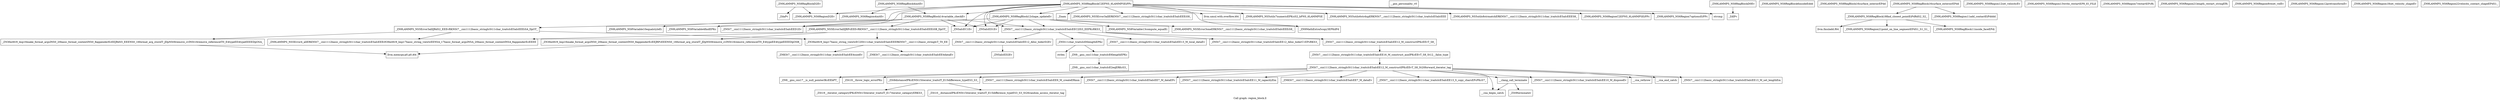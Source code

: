 digraph "Call graph: region_block.ll" {
	label="Call graph: region_block.ll";

	Node0x555e8ae27f10 [shape=record,label="{_ZN9LAMMPS_NS8RegBlockC2EPNS_6LAMMPSEiPPc}"];
	Node0x555e8ae27f10 -> Node0x555e8ae172a0;
	Node0x555e8ae27f10 -> Node0x555e8ae28340;
	Node0x555e8ae27f10 -> Node0x555e8ae281f0;
	Node0x555e8ae27f10 -> Node0x555e8ad02240;
	Node0x555e8ae27f10 -> Node0x555e8ae27f50;
	Node0x555e8ae27f10 -> Node0x555e8acfdcc0;
	Node0x555e8ae27f10 -> Node0x555e8ad1f960;
	Node0x555e8ae27f10 -> Node0x555e8ad07830;
	Node0x555e8ae27f10 -> Node0x555e8acbc2d0;
	Node0x555e8ae27f10 -> Node0x555e8acfd670;
	Node0x555e8ae27f10 -> Node0x555e8acfce60;
	Node0x555e8ae27f10 -> Node0x555e8ad18550;
	Node0x555e8ae27f10 -> Node0x555e8ad48680;
	Node0x555e8ae27f10 -> Node0x555e8acfe0f0;
	Node0x555e8ae27f10 -> Node0x555e8acfd550;
	Node0x555e8ae27f10 -> Node0x555e8acfd3d0;
	Node0x555e8ae27f10 -> Node0x555e8acfe060;
	Node0x555e8ae27f10 -> Node0x555e8acfd5e0;
	Node0x555e8ae172a0 [shape=record,label="{_ZN9LAMMPS_NS6RegionC2EPNS_6LAMMPSEiPPc}"];
	Node0x555e8ae28340 [shape=record,label="{_ZN9LAMMPS_NS6Region7optionsEiPPc}"];
	Node0x555e8ad08f50 [shape=record,label="{__gxx_personality_v0}"];
	Node0x555e8ae281f0 [shape=record,label="{strcmp}"];
	Node0x555e8acbc2d0 [shape=record,label="{_ZN9LAMMPS_NS5Error3allERKNSt7__cxx1112basic_stringIcSt11char_traitsIcESaIcEEEiS8_}"];
	Node0x555e8ae27f50 [shape=record,label="{_ZNSaIcEC1Ev}"];
	Node0x555e8acfdcc0 [shape=record,label="{_ZNSt7__cxx1112basic_stringIcSt11char_traitsIcESaIcEEC2IS3_EEPKcRKS3_}"];
	Node0x555e8acfdcc0 -> Node0x555e8ad0d0c0;
	Node0x555e8acfdcc0 -> Node0x555e8ad0fa00;
	Node0x555e8acfdcc0 -> Node0x555e8ad12c30;
	Node0x555e8acfdcc0 -> Node0x555e8ad13e60;
	Node0x555e8acfdcc0 -> Node0x555e8ad14640;
	Node0x555e8acfd670 [shape=record,label="{_ZNSt7__cxx1112basic_stringIcSt11char_traitsIcESaIcEED1Ev}"];
	Node0x555e8acfce60 [shape=record,label="{_ZNSaIcED1Ev}"];
	Node0x555e8acfd5e0 [shape=record,label="{_ZN9LAMMPS_NS5utils8strmatchERKNSt7__cxx1112basic_stringIcSt11char_traitsIcESaIcEEES8_}"];
	Node0x555e8acfe060 [shape=record,label="{_ZN9LAMMPS_NS5utils6strdupERKNSt7__cxx1112basic_stringIcSt11char_traitsIcESaIcEEE}"];
	Node0x555e8acfd3d0 [shape=record,label="{_ZN9LAMMPS_NS5utils7numericEPKciS2_bPNS_6LAMMPSE}"];
	Node0x555e8acfd550 [shape=record,label="{_ZN9LAMMPS_NS8RegBlock14variable_checkEv}"];
	Node0x555e8acfd550 -> Node0x555e8ae30150;
	Node0x555e8acfd550 -> Node0x555e8ae27f50;
	Node0x555e8acfd550 -> Node0x555e8acfdcc0;
	Node0x555e8acfd550 -> Node0x555e8acfce60;
	Node0x555e8acfd550 -> Node0x555e8acfd670;
	Node0x555e8acfd550 -> Node0x555e8ad18090;
	Node0x555e8acfd550 -> Node0x555e8ae31c00;
	Node0x555e8acfe0f0 [shape=record,label="{_ZN9LAMMPS_NS8RegBlock12shape_updateEv}"];
	Node0x555e8acfe0f0 -> Node0x555e8ad18dc0;
	Node0x555e8acfe0f0 -> Node0x555e8ad1f960;
	Node0x555e8acfe0f0 -> Node0x555e8acfce60;
	Node0x555e8acfe0f0 -> Node0x555e8acfd670;
	Node0x555e8acfe0f0 -> Node0x555e8ad18730;
	Node0x555e8acfe0f0 -> Node0x555e8acfdcc0;
	Node0x555e8acfe0f0 -> Node0x555e8ae27f50;
	Node0x555e8ad48680 [shape=record,label="{_ZN9LAMMPS_NS5Error3allIJRdS2_EEEvRKNSt7__cxx1112basic_stringIcSt11char_traitsIcESaIcEEEiSA_DpOT_}"];
	Node0x555e8ad48680 -> Node0x555e8ad1b450;
	Node0x555e8ad48680 -> Node0x555e8ad1c650;
	Node0x555e8ad48680 -> Node0x555e8ad1e760;
	Node0x555e8ad18550 [shape=record,label="{llvm.umul.with.overflow.i64}"];
	Node0x555e8ad07830 [shape=record,label="{_Znam}"];
	Node0x555e8ad1f960 [shape=record,label="{_ZN9MathExtra5copy3EPKdPd}"];
	Node0x555e8ad02240 [shape=record,label="{_ZN9LAMMPS_NS6RegionD2Ev}"];
	Node0x555e8ad1f680 [shape=record,label="{_ZN9LAMMPS_NS8RegBlockD2Ev}"];
	Node0x555e8ad1f680 -> Node0x555e8ad20f10;
	Node0x555e8ad1f680 -> Node0x555e8ad02240;
	Node0x555e8ad20f10 [shape=record,label="{_ZdaPv}"];
	Node0x555e8ad22850 [shape=record,label="{_ZN9LAMMPS_NS8RegBlockD0Ev}"];
	Node0x555e8ad22850 -> Node0x555e8ad243e0;
	Node0x555e8ad243e0 [shape=record,label="{_ZdlPv}"];
	Node0x555e8ad24bb0 [shape=record,label="{_ZN9LAMMPS_NS8RegBlock4initEv}"];
	Node0x555e8ad24bb0 -> Node0x555e8ad25dc0;
	Node0x555e8ad24bb0 -> Node0x555e8acfd550;
	Node0x555e8ad25dc0 [shape=record,label="{_ZN9LAMMPS_NS6Region4initEv}"];
	Node0x555e8ad28c50 [shape=record,label="{_ZN9LAMMPS_NS8RegBlock6insideEddd}"];
	Node0x555e8ad292f0 [shape=record,label="{_ZN9LAMMPS_NS8RegBlock16surface_interiorEPdd}"];
	Node0x555e8ad2afb0 [shape=record,label="{_ZN9LAMMPS_NS8RegBlock16surface_exteriorEPdd}"];
	Node0x555e8ad2afb0 -> Node0x555e8ad2c0d0;
	Node0x555e8ad2afb0 -> Node0x555e8ad2d640;
	Node0x555e8ad2c0d0 [shape=record,label="{_ZN9LAMMPS_NS8RegBlock18find_closest_pointEiPdRdS2_S2_}"];
	Node0x555e8ad2c0d0 -> Node0x555e8ad2e4c0;
	Node0x555e8ad2c0d0 -> Node0x555e8ad36720;
	Node0x555e8ad2c0d0 -> Node0x555e8ad35450;
	Node0x555e8ad2d640 [shape=record,label="{_ZN9LAMMPS_NS6Region11add_contactEiPdddd}"];
	Node0x555e8ad18dc0 [shape=record,label="{_ZN9LAMMPS_NS8Variable13compute_equalEi}"];
	Node0x555e8ad18730 [shape=record,label="{_ZN9LAMMPS_NS5Error3oneERKNSt7__cxx1112basic_stringIcSt11char_traitsIcESaIcEEEiS8_}"];
	Node0x555e8ae30150 [shape=record,label="{_ZN9LAMMPS_NS8Variable4findEPKc}"];
	Node0x555e8ad18090 [shape=record,label="{_ZN9LAMMPS_NS5Error3allIJRPcEEEvRKNSt7__cxx1112basic_stringIcSt11char_traitsIcESaIcEEEiSB_DpOT_}"];
	Node0x555e8ad18090 -> Node0x555e8ad1b450;
	Node0x555e8ad18090 -> Node0x555e8ad39800;
	Node0x555e8ad18090 -> Node0x555e8ad1e760;
	Node0x555e8ae31c00 [shape=record,label="{_ZN9LAMMPS_NS8Variable10equalstyleEi}"];
	Node0x555e8ad2e4c0 [shape=record,label="{llvm.fmuladd.f64}"];
	Node0x555e8ad35450 [shape=record,label="{_ZN9LAMMPS_NS8RegBlock11inside_faceEPdi}"];
	Node0x555e8ad36720 [shape=record,label="{_ZN9LAMMPS_NS6Region21point_on_line_segmentEPdS1_S1_S1_}"];
	Node0x555e8ad3ad70 [shape=record,label="{_ZN9LAMMPS_NS6Region12set_velocityEv}"];
	Node0x555e8ad3c440 [shape=record,label="{_ZN9LAMMPS_NS6Region13write_restartEP8_IO_FILE}"];
	Node0x555e8ad3f2d0 [shape=record,label="{_ZN9LAMMPS_NS6Region7restartEPcRi}"];
	Node0x555e8ad40ab0 [shape=record,label="{_ZN9LAMMPS_NS6Region21length_restart_stringERi}"];
	Node0x555e8ad42720 [shape=record,label="{_ZN9LAMMPS_NS6Region9reset_velEv}"];
	Node0x555e8ad43c90 [shape=record,label="{_ZN9LAMMPS_NS6Region12pretransformEv}"];
	Node0x555e8ad45360 [shape=record,label="{_ZN9LAMMPS_NS6Region18set_velocity_shapeEv}"];
	Node0x555e8ad47480 [shape=record,label="{_ZN9LAMMPS_NS6Region22velocity_contact_shapeEPdS1_}"];
	Node0x555e8ad0d0c0 [shape=record,label="{_ZNSt7__cxx1112basic_stringIcSt11char_traitsIcESaIcEE13_M_local_dataEv}"];
	Node0x555e8ad0fa00 [shape=record,label="{_ZNSt7__cxx1112basic_stringIcSt11char_traitsIcESaIcEE12_Alloc_hiderC1EPcRKS3_}"];
	Node0x555e8ad13e60 [shape=record,label="{_ZNSt7__cxx1112basic_stringIcSt11char_traitsIcESaIcEE12_M_constructIPKcEEvT_S8_}"];
	Node0x555e8ad13e60 -> Node0x555e8ad499a0;
	Node0x555e8ad12c30 [shape=record,label="{_ZNSt11char_traitsIcE6lengthEPKc}"];
	Node0x555e8ad12c30 -> Node0x555e8ad4b840;
	Node0x555e8ad12c30 -> Node0x555e8ad4caf0;
	Node0x555e8ad14640 [shape=record,label="{_ZNSt7__cxx1112basic_stringIcSt11char_traitsIcESaIcEE12_Alloc_hiderD2Ev}"];
	Node0x555e8ad14640 -> Node0x555e8ad4eb00;
	Node0x555e8ad499a0 [shape=record,label="{_ZNSt7__cxx1112basic_stringIcSt11char_traitsIcESaIcEE16_M_construct_auxIPKcEEvT_S8_St12__false_type}"];
	Node0x555e8ad499a0 -> Node0x555e8ad4f3a0;
	Node0x555e8ad4f3a0 [shape=record,label="{_ZNSt7__cxx1112basic_stringIcSt11char_traitsIcESaIcEE12_M_constructIPKcEEvT_S8_St20forward_iterator_tag}"];
	Node0x555e8ad4f3a0 -> Node0x555e8ad51630;
	Node0x555e8ad4f3a0 -> Node0x555e8ad55570;
	Node0x555e8ad4f3a0 -> Node0x555e8ad5ef60;
	Node0x555e8ad4f3a0 -> Node0x555e8ad60080;
	Node0x555e8ad4f3a0 -> Node0x555e8ad611a0;
	Node0x555e8ad4f3a0 -> Node0x555e8ad622c0;
	Node0x555e8ad4f3a0 -> Node0x555e8ad633e0;
	Node0x555e8ad4f3a0 -> Node0x555e8ad64500;
	Node0x555e8ad4f3a0 -> Node0x555e8ad655f0;
	Node0x555e8ad4f3a0 -> Node0x555e8ad658f0;
	Node0x555e8ad4f3a0 -> Node0x555e8adf2e90;
	Node0x555e8ad4f3a0 -> Node0x555e8ad66a40;
	Node0x555e8ad4f3a0 -> Node0x555e8ad67c20;
	Node0x555e8ad4f3a0 -> Node0x555e8ad0fb70;
	Node0x555e8ad51630 [shape=record,label="{_ZN9__gnu_cxx17__is_null_pointerIKcEEbPT_}"];
	Node0x555e8ad55570 [shape=record,label="{_ZSt19__throw_logic_errorPKc}"];
	Node0x555e8ad5ef60 [shape=record,label="{_ZSt8distanceIPKcENSt15iterator_traitsIT_E15difference_typeES3_S3_}"];
	Node0x555e8ad5ef60 -> Node0x555e8ad689d0;
	Node0x555e8ad5ef60 -> Node0x555e8ad6fd60;
	Node0x555e8ad611a0 [shape=record,label="{_ZNSt7__cxx1112basic_stringIcSt11char_traitsIcESaIcEE7_M_dataEPc}"];
	Node0x555e8ad60080 [shape=record,label="{_ZNSt7__cxx1112basic_stringIcSt11char_traitsIcESaIcEE9_M_createERmm}"];
	Node0x555e8ad622c0 [shape=record,label="{_ZNSt7__cxx1112basic_stringIcSt11char_traitsIcESaIcEE11_M_capacityEm}"];
	Node0x555e8ad64500 [shape=record,label="{_ZNSt7__cxx1112basic_stringIcSt11char_traitsIcESaIcEE13_S_copy_charsEPcPKcS7_}"];
	Node0x555e8ad633e0 [shape=record,label="{_ZNKSt7__cxx1112basic_stringIcSt11char_traitsIcESaIcEE7_M_dataEv}"];
	Node0x555e8ad655f0 [shape=record,label="{__cxa_begin_catch}"];
	Node0x555e8ad658f0 [shape=record,label="{_ZNSt7__cxx1112basic_stringIcSt11char_traitsIcESaIcEE10_M_disposeEv}"];
	Node0x555e8adf2e90 [shape=record,label="{__cxa_rethrow}"];
	Node0x555e8ad66a40 [shape=record,label="{__cxa_end_catch}"];
	Node0x555e8ad0fb70 [shape=record,label="{__clang_call_terminate}"];
	Node0x555e8ad0fb70 -> Node0x555e8ad655f0;
	Node0x555e8ad0fb70 -> Node0x555e8ad78c50;
	Node0x555e8ad78c50 [shape=record,label="{_ZSt9terminatev}"];
	Node0x555e8ad67c20 [shape=record,label="{_ZNSt7__cxx1112basic_stringIcSt11char_traitsIcESaIcEE13_M_set_lengthEm}"];
	Node0x555e8ad6fd60 [shape=record,label="{_ZSt10__distanceIPKcENSt15iterator_traitsIT_E15difference_typeES3_S3_St26random_access_iterator_tag}"];
	Node0x555e8ad689d0 [shape=record,label="{_ZSt19__iterator_categoryIPKcENSt15iterator_traitsIT_E17iterator_categoryERKS3_}"];
	Node0x555e8ad4b840 [shape=record,label="{_ZN9__gnu_cxx11char_traitsIcE6lengthEPKc}"];
	Node0x555e8ad4b840 -> Node0x555e8ad79d90;
	Node0x555e8ad4caf0 [shape=record,label="{strlen}"];
	Node0x555e8ad79d90 [shape=record,label="{_ZN9__gnu_cxx11char_traitsIcE2eqERKcS3_}"];
	Node0x555e8ad4eb00 [shape=record,label="{_ZNSaIcED2Ev}"];
	Node0x555e8ad1e760 [shape=record,label="{_ZN9LAMMPS_NS5Error4_allERKNSt7__cxx1112basic_stringIcSt11char_traitsIcESaIcEEEiN3fmt6v9_lmp17basic_string_viewIcEENSA_17basic_format_argsINSA_20basic_format_contextINSA_8appenderEcEEEE}"];
	Node0x555e8ad1b450 [shape=record,label="{_ZN3fmt6v9_lmp17basic_string_viewIcEC2ISt11char_traitsIcESaIcEEERKNSt7__cxx1112basic_stringIcT_T0_EE}"];
	Node0x555e8ad1b450 -> Node0x555e8ad7d9d0;
	Node0x555e8ad1b450 -> Node0x555e8ad7ef90;
	Node0x555e8ad1c650 [shape=record,label="{_ZN3fmt6v9_lmp16make_format_argsINS0_20basic_format_contextINS0_8appenderEcEEJRdS5_EEENS0_16format_arg_storeIT_JDpNSt9remove_cvINSt16remove_referenceIT0_E4typeEE4typeEEEEDpOSA_}"];
	Node0x555e8ad1c650 -> Node0x555e8ad7fd50;
	Node0x555e8ad7d9d0 [shape=record,label="{_ZNKSt7__cxx1112basic_stringIcSt11char_traitsIcESaIcEE4dataEv}"];
	Node0x555e8ad7ef90 [shape=record,label="{_ZNKSt7__cxx1112basic_stringIcSt11char_traitsIcESaIcEE4sizeEv}"];
	Node0x555e8ad7fd50 [shape=record,label="{llvm.memcpy.p0.p0.i64}"];
	Node0x555e8ad39800 [shape=record,label="{_ZN3fmt6v9_lmp16make_format_argsINS0_20basic_format_contextINS0_8appenderEcEEJRPcEEENS0_16format_arg_storeIT_JDpNSt9remove_cvINSt16remove_referenceIT0_E4typeEE4typeEEEEDpOSB_}"];
	Node0x555e8ad39800 -> Node0x555e8ad7fd50;
}
